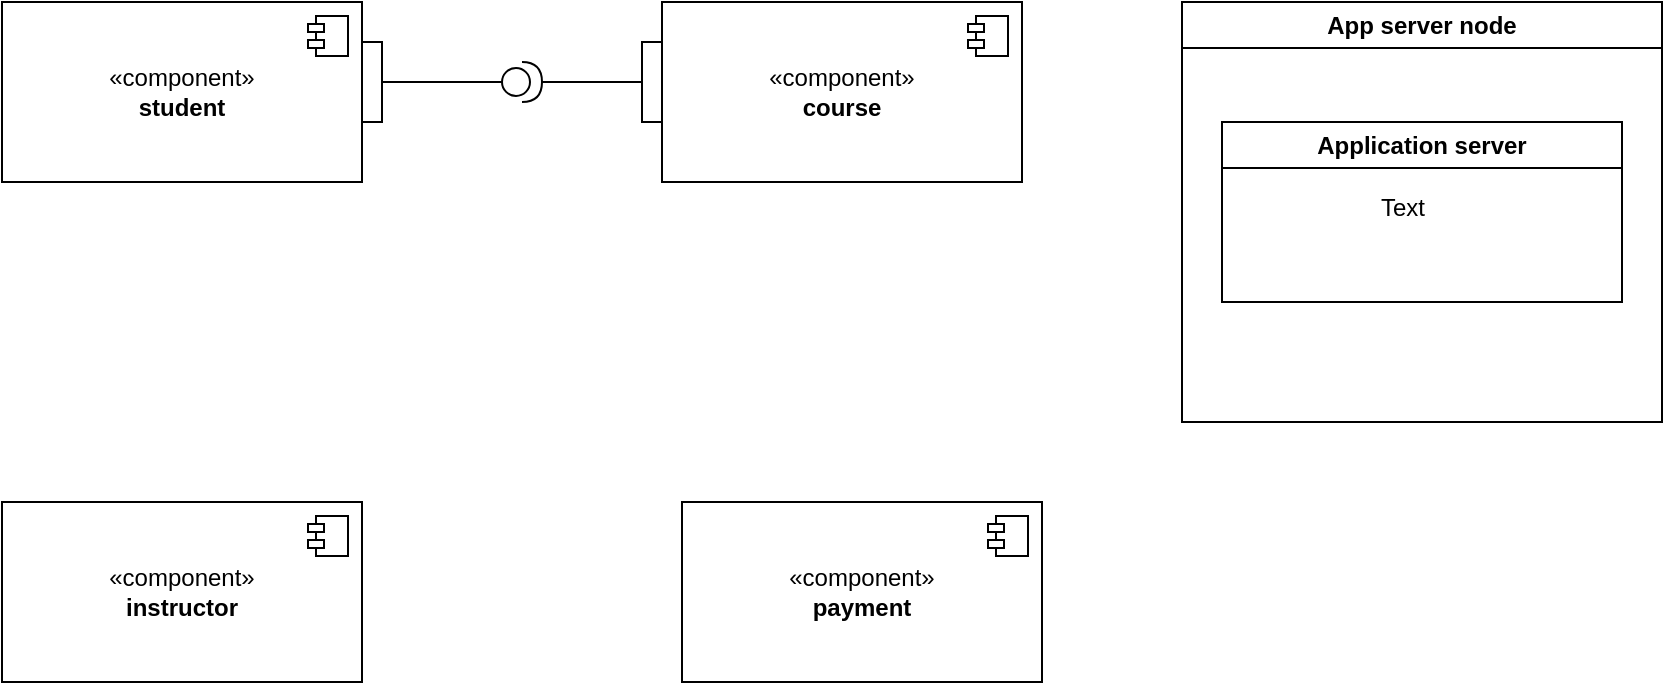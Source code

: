 <mxfile version="26.0.14">
  <diagram name="Page-1" id="eVLau46nry__J9ncSXWq">
    <mxGraphModel dx="1610" dy="591" grid="1" gridSize="10" guides="1" tooltips="1" connect="1" arrows="1" fold="1" page="1" pageScale="1" pageWidth="850" pageHeight="1100" math="0" shadow="0">
      <root>
        <mxCell id="0" />
        <mxCell id="1" parent="0" />
        <mxCell id="WizK_5J-Q8I4XotALdbM-12" value="«component»&lt;br&gt;&lt;b&gt;student&lt;/b&gt;" style="html=1;dropTarget=0;whiteSpace=wrap;" vertex="1" parent="1">
          <mxGeometry x="-110" y="600" width="180" height="90" as="geometry" />
        </mxCell>
        <mxCell id="WizK_5J-Q8I4XotALdbM-13" value="" style="shape=module;jettyWidth=8;jettyHeight=4;" vertex="1" parent="WizK_5J-Q8I4XotALdbM-12">
          <mxGeometry x="1" width="20" height="20" relative="1" as="geometry">
            <mxPoint x="-27" y="7" as="offset" />
          </mxGeometry>
        </mxCell>
        <mxCell id="WizK_5J-Q8I4XotALdbM-16" value="«component»&lt;br&gt;&lt;b&gt;course&lt;/b&gt;" style="html=1;dropTarget=0;whiteSpace=wrap;" vertex="1" parent="1">
          <mxGeometry x="220" y="600" width="180" height="90" as="geometry" />
        </mxCell>
        <mxCell id="WizK_5J-Q8I4XotALdbM-17" value="" style="shape=module;jettyWidth=8;jettyHeight=4;" vertex="1" parent="WizK_5J-Q8I4XotALdbM-16">
          <mxGeometry x="1" width="20" height="20" relative="1" as="geometry">
            <mxPoint x="-27" y="7" as="offset" />
          </mxGeometry>
        </mxCell>
        <mxCell id="WizK_5J-Q8I4XotALdbM-18" value="" style="shape=providedRequiredInterface;html=1;verticalLabelPosition=bottom;sketch=0;" vertex="1" parent="1">
          <mxGeometry x="140" y="630" width="20" height="20" as="geometry" />
        </mxCell>
        <mxCell id="WizK_5J-Q8I4XotALdbM-24" value="" style="html=1;points=[[0,0,0,0,5],[0,1,0,0,-5],[1,0,0,0,5],[1,1,0,0,-5]];perimeter=orthogonalPerimeter;outlineConnect=0;targetShapes=umlLifeline;portConstraint=eastwest;newEdgeStyle={&quot;curved&quot;:0,&quot;rounded&quot;:0};" vertex="1" parent="1">
          <mxGeometry x="70" y="620" width="10" height="40" as="geometry" />
        </mxCell>
        <mxCell id="WizK_5J-Q8I4XotALdbM-26" value="" style="html=1;points=[[0,0,0,0,5],[0,1,0,0,-5],[1,0,0,0,5],[1,1,0,0,-5]];perimeter=orthogonalPerimeter;outlineConnect=0;targetShapes=umlLifeline;portConstraint=eastwest;newEdgeStyle={&quot;curved&quot;:0,&quot;rounded&quot;:0};" vertex="1" parent="1">
          <mxGeometry x="210" y="620" width="10" height="40" as="geometry" />
        </mxCell>
        <mxCell id="WizK_5J-Q8I4XotALdbM-32" value="" style="line;strokeWidth=1;fillColor=none;align=left;verticalAlign=middle;spacingTop=-1;spacingLeft=3;spacingRight=3;rotatable=0;labelPosition=right;points=[];portConstraint=eastwest;strokeColor=inherit;" vertex="1" parent="1">
          <mxGeometry x="80" y="636" width="60" height="8" as="geometry" />
        </mxCell>
        <mxCell id="WizK_5J-Q8I4XotALdbM-33" value="" style="line;strokeWidth=1;fillColor=none;align=left;verticalAlign=middle;spacingTop=-1;spacingLeft=3;spacingRight=3;rotatable=0;labelPosition=right;points=[];portConstraint=eastwest;strokeColor=inherit;" vertex="1" parent="1">
          <mxGeometry x="160" y="636" width="50" height="8" as="geometry" />
        </mxCell>
        <mxCell id="WizK_5J-Q8I4XotALdbM-34" value="«component»&lt;br&gt;&lt;b&gt;instructor&lt;/b&gt;" style="html=1;dropTarget=0;whiteSpace=wrap;" vertex="1" parent="1">
          <mxGeometry x="-110" y="850" width="180" height="90" as="geometry" />
        </mxCell>
        <mxCell id="WizK_5J-Q8I4XotALdbM-35" value="" style="shape=module;jettyWidth=8;jettyHeight=4;" vertex="1" parent="WizK_5J-Q8I4XotALdbM-34">
          <mxGeometry x="1" width="20" height="20" relative="1" as="geometry">
            <mxPoint x="-27" y="7" as="offset" />
          </mxGeometry>
        </mxCell>
        <mxCell id="WizK_5J-Q8I4XotALdbM-36" value="«component»&lt;br&gt;&lt;b&gt;payment&lt;/b&gt;" style="html=1;dropTarget=0;whiteSpace=wrap;" vertex="1" parent="1">
          <mxGeometry x="230" y="850" width="180" height="90" as="geometry" />
        </mxCell>
        <mxCell id="WizK_5J-Q8I4XotALdbM-37" value="" style="shape=module;jettyWidth=8;jettyHeight=4;" vertex="1" parent="WizK_5J-Q8I4XotALdbM-36">
          <mxGeometry x="1" width="20" height="20" relative="1" as="geometry">
            <mxPoint x="-27" y="7" as="offset" />
          </mxGeometry>
        </mxCell>
        <mxCell id="WizK_5J-Q8I4XotALdbM-42" value="App server node" style="swimlane;whiteSpace=wrap;html=1;startSize=23;" vertex="1" parent="1">
          <mxGeometry x="480" y="600" width="240" height="210" as="geometry" />
        </mxCell>
        <mxCell id="WizK_5J-Q8I4XotALdbM-43" value="Application server" style="swimlane;whiteSpace=wrap;html=1;" vertex="1" parent="WizK_5J-Q8I4XotALdbM-42">
          <mxGeometry x="20" y="60" width="200" height="90" as="geometry" />
        </mxCell>
        <mxCell id="WizK_5J-Q8I4XotALdbM-44" value="Text" style="text;html=1;align=center;verticalAlign=middle;resizable=0;points=[];autosize=1;strokeColor=none;fillColor=none;" vertex="1" parent="1">
          <mxGeometry x="565" y="688" width="50" height="30" as="geometry" />
        </mxCell>
      </root>
    </mxGraphModel>
  </diagram>
</mxfile>

